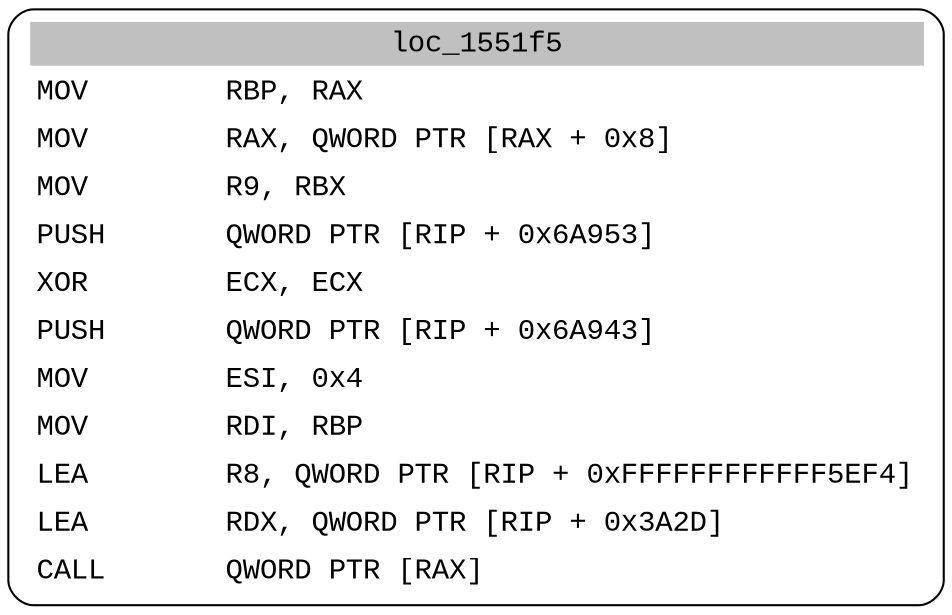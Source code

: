 digraph asm_graph {
1941 [
shape="Mrecord" fontname="Courier New"label =<<table border="0" cellborder="0" cellpadding="3"><tr><td align="center" colspan="2" bgcolor="grey">loc_1551f5</td></tr><tr><td align="left">MOV        RBP, RAX</td></tr><tr><td align="left">MOV        RAX, QWORD PTR [RAX + 0x8]</td></tr><tr><td align="left">MOV        R9, RBX</td></tr><tr><td align="left">PUSH       QWORD PTR [RIP + 0x6A953]</td></tr><tr><td align="left">XOR        ECX, ECX</td></tr><tr><td align="left">PUSH       QWORD PTR [RIP + 0x6A943]</td></tr><tr><td align="left">MOV        ESI, 0x4</td></tr><tr><td align="left">MOV        RDI, RBP</td></tr><tr><td align="left">LEA        R8, QWORD PTR [RIP + 0xFFFFFFFFFFFF5EF4]</td></tr><tr><td align="left">LEA        RDX, QWORD PTR [RIP + 0x3A2D]</td></tr><tr><td align="left">CALL       QWORD PTR [RAX]</td></tr></table>> ];
}
